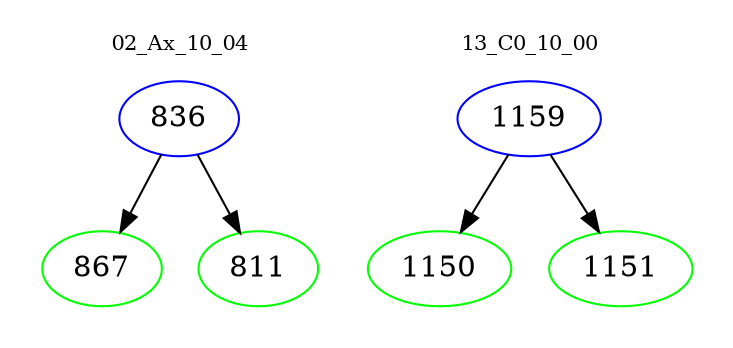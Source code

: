 digraph{
subgraph cluster_0 {
color = white
label = "02_Ax_10_04";
fontsize=10;
T0_836 [label="836", color="blue"]
T0_836 -> T0_867 [color="black"]
T0_867 [label="867", color="green"]
T0_836 -> T0_811 [color="black"]
T0_811 [label="811", color="green"]
}
subgraph cluster_1 {
color = white
label = "13_C0_10_00";
fontsize=10;
T1_1159 [label="1159", color="blue"]
T1_1159 -> T1_1150 [color="black"]
T1_1150 [label="1150", color="green"]
T1_1159 -> T1_1151 [color="black"]
T1_1151 [label="1151", color="green"]
}
}
